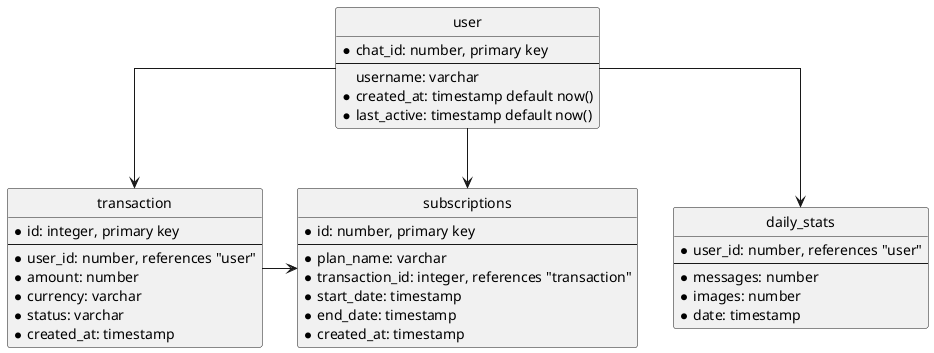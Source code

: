 @startuml

hide circle
skinparam linetype ortho

entity "user" as u {
 * chat_id: number, primary key
 --
 username: varchar
 * created_at: timestamp default now()
 * last_active: timestamp default now()
}

entity "subscriptions" as sub {
    * id: number, primary key
    --
    * plan_name: varchar
    * transaction_id: integer, references "transaction"
    * start_date: timestamp
    * end_date: timestamp
    * created_at: timestamp
}

entity "transaction" as t {
    * id: integer, primary key
    --
    * user_id: number, references "user"
    * amount: number
    * currency: varchar
    * status: varchar
    * created_at: timestamp
}

entity "daily_stats" as ds {
    * user_id: number, references "user"
    --
    * messages: number
    * images: number
    * date: timestamp
}

u --> t
t -> sub
u --> sub
u --> ds

@enduml